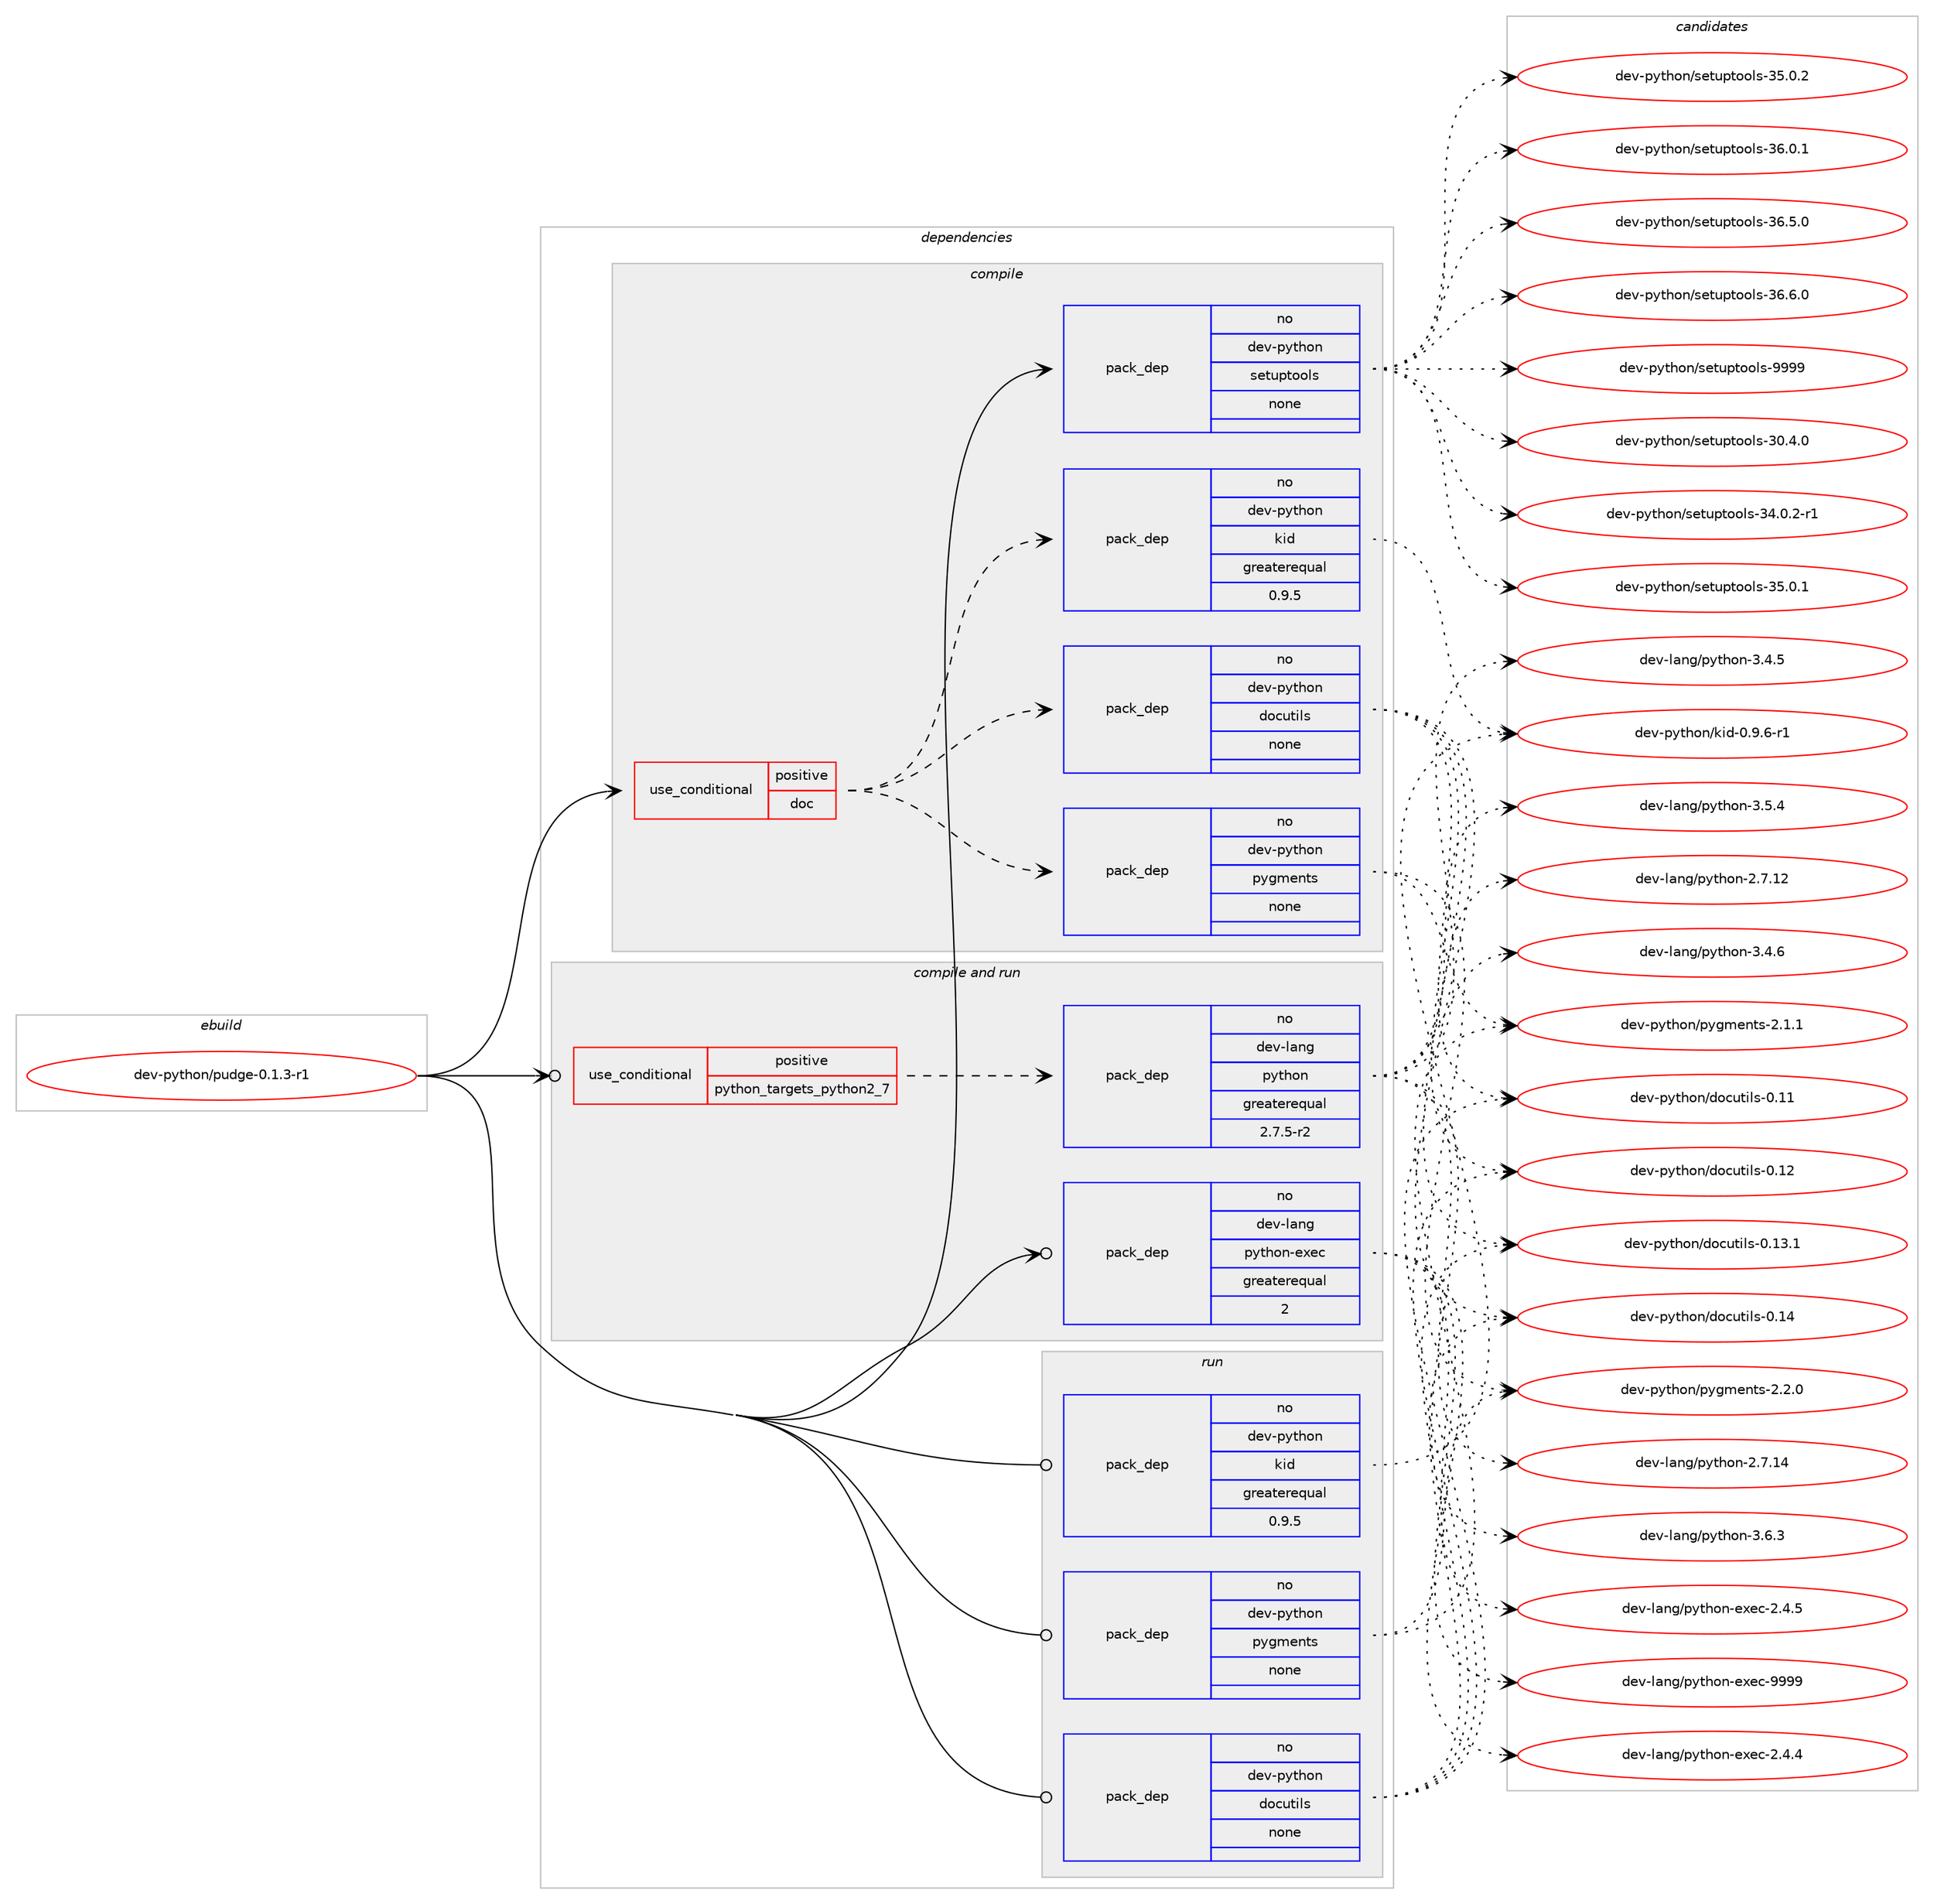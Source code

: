 digraph prolog {

# *************
# Graph options
# *************

newrank=true;
concentrate=true;
compound=true;
graph [rankdir=LR,fontname=Helvetica,fontsize=10,ranksep=1.5];#, ranksep=2.5, nodesep=0.2];
edge  [arrowhead=vee];
node  [fontname=Helvetica,fontsize=10];

# **********
# The ebuild
# **********

subgraph cluster_leftcol {
color=gray;
rank=same;
label=<<i>ebuild</i>>;
id [label="dev-python/pudge-0.1.3-r1", color=red, width=4, href="../dev-python/pudge-0.1.3-r1.svg"];
}

# ****************
# The dependencies
# ****************

subgraph cluster_midcol {
color=gray;
label=<<i>dependencies</i>>;
subgraph cluster_compile {
fillcolor="#eeeeee";
style=filled;
label=<<i>compile</i>>;
subgraph cond37704 {
dependency174305 [label=<<TABLE BORDER="0" CELLBORDER="1" CELLSPACING="0" CELLPADDING="4"><TR><TD ROWSPAN="3" CELLPADDING="10">use_conditional</TD></TR><TR><TD>positive</TD></TR><TR><TD>doc</TD></TR></TABLE>>, shape=none, color=red];
subgraph pack132692 {
dependency174306 [label=<<TABLE BORDER="0" CELLBORDER="1" CELLSPACING="0" CELLPADDING="4" WIDTH="220"><TR><TD ROWSPAN="6" CELLPADDING="30">pack_dep</TD></TR><TR><TD WIDTH="110">no</TD></TR><TR><TD>dev-python</TD></TR><TR><TD>docutils</TD></TR><TR><TD>none</TD></TR><TR><TD></TD></TR></TABLE>>, shape=none, color=blue];
}
dependency174305:e -> dependency174306:w [weight=20,style="dashed",arrowhead="vee"];
subgraph pack132693 {
dependency174307 [label=<<TABLE BORDER="0" CELLBORDER="1" CELLSPACING="0" CELLPADDING="4" WIDTH="220"><TR><TD ROWSPAN="6" CELLPADDING="30">pack_dep</TD></TR><TR><TD WIDTH="110">no</TD></TR><TR><TD>dev-python</TD></TR><TR><TD>kid</TD></TR><TR><TD>greaterequal</TD></TR><TR><TD>0.9.5</TD></TR></TABLE>>, shape=none, color=blue];
}
dependency174305:e -> dependency174307:w [weight=20,style="dashed",arrowhead="vee"];
subgraph pack132694 {
dependency174308 [label=<<TABLE BORDER="0" CELLBORDER="1" CELLSPACING="0" CELLPADDING="4" WIDTH="220"><TR><TD ROWSPAN="6" CELLPADDING="30">pack_dep</TD></TR><TR><TD WIDTH="110">no</TD></TR><TR><TD>dev-python</TD></TR><TR><TD>pygments</TD></TR><TR><TD>none</TD></TR><TR><TD></TD></TR></TABLE>>, shape=none, color=blue];
}
dependency174305:e -> dependency174308:w [weight=20,style="dashed",arrowhead="vee"];
}
id:e -> dependency174305:w [weight=20,style="solid",arrowhead="vee"];
subgraph pack132695 {
dependency174309 [label=<<TABLE BORDER="0" CELLBORDER="1" CELLSPACING="0" CELLPADDING="4" WIDTH="220"><TR><TD ROWSPAN="6" CELLPADDING="30">pack_dep</TD></TR><TR><TD WIDTH="110">no</TD></TR><TR><TD>dev-python</TD></TR><TR><TD>setuptools</TD></TR><TR><TD>none</TD></TR><TR><TD></TD></TR></TABLE>>, shape=none, color=blue];
}
id:e -> dependency174309:w [weight=20,style="solid",arrowhead="vee"];
}
subgraph cluster_compileandrun {
fillcolor="#eeeeee";
style=filled;
label=<<i>compile and run</i>>;
subgraph cond37705 {
dependency174310 [label=<<TABLE BORDER="0" CELLBORDER="1" CELLSPACING="0" CELLPADDING="4"><TR><TD ROWSPAN="3" CELLPADDING="10">use_conditional</TD></TR><TR><TD>positive</TD></TR><TR><TD>python_targets_python2_7</TD></TR></TABLE>>, shape=none, color=red];
subgraph pack132696 {
dependency174311 [label=<<TABLE BORDER="0" CELLBORDER="1" CELLSPACING="0" CELLPADDING="4" WIDTH="220"><TR><TD ROWSPAN="6" CELLPADDING="30">pack_dep</TD></TR><TR><TD WIDTH="110">no</TD></TR><TR><TD>dev-lang</TD></TR><TR><TD>python</TD></TR><TR><TD>greaterequal</TD></TR><TR><TD>2.7.5-r2</TD></TR></TABLE>>, shape=none, color=blue];
}
dependency174310:e -> dependency174311:w [weight=20,style="dashed",arrowhead="vee"];
}
id:e -> dependency174310:w [weight=20,style="solid",arrowhead="odotvee"];
subgraph pack132697 {
dependency174312 [label=<<TABLE BORDER="0" CELLBORDER="1" CELLSPACING="0" CELLPADDING="4" WIDTH="220"><TR><TD ROWSPAN="6" CELLPADDING="30">pack_dep</TD></TR><TR><TD WIDTH="110">no</TD></TR><TR><TD>dev-lang</TD></TR><TR><TD>python-exec</TD></TR><TR><TD>greaterequal</TD></TR><TR><TD>2</TD></TR></TABLE>>, shape=none, color=blue];
}
id:e -> dependency174312:w [weight=20,style="solid",arrowhead="odotvee"];
}
subgraph cluster_run {
fillcolor="#eeeeee";
style=filled;
label=<<i>run</i>>;
subgraph pack132698 {
dependency174313 [label=<<TABLE BORDER="0" CELLBORDER="1" CELLSPACING="0" CELLPADDING="4" WIDTH="220"><TR><TD ROWSPAN="6" CELLPADDING="30">pack_dep</TD></TR><TR><TD WIDTH="110">no</TD></TR><TR><TD>dev-python</TD></TR><TR><TD>docutils</TD></TR><TR><TD>none</TD></TR><TR><TD></TD></TR></TABLE>>, shape=none, color=blue];
}
id:e -> dependency174313:w [weight=20,style="solid",arrowhead="odot"];
subgraph pack132699 {
dependency174314 [label=<<TABLE BORDER="0" CELLBORDER="1" CELLSPACING="0" CELLPADDING="4" WIDTH="220"><TR><TD ROWSPAN="6" CELLPADDING="30">pack_dep</TD></TR><TR><TD WIDTH="110">no</TD></TR><TR><TD>dev-python</TD></TR><TR><TD>kid</TD></TR><TR><TD>greaterequal</TD></TR><TR><TD>0.9.5</TD></TR></TABLE>>, shape=none, color=blue];
}
id:e -> dependency174314:w [weight=20,style="solid",arrowhead="odot"];
subgraph pack132700 {
dependency174315 [label=<<TABLE BORDER="0" CELLBORDER="1" CELLSPACING="0" CELLPADDING="4" WIDTH="220"><TR><TD ROWSPAN="6" CELLPADDING="30">pack_dep</TD></TR><TR><TD WIDTH="110">no</TD></TR><TR><TD>dev-python</TD></TR><TR><TD>pygments</TD></TR><TR><TD>none</TD></TR><TR><TD></TD></TR></TABLE>>, shape=none, color=blue];
}
id:e -> dependency174315:w [weight=20,style="solid",arrowhead="odot"];
}
}

# **************
# The candidates
# **************

subgraph cluster_choices {
rank=same;
color=gray;
label=<<i>candidates</i>>;

subgraph choice132692 {
color=black;
nodesep=1;
choice1001011184511212111610411111047100111991171161051081154548464949 [label="dev-python/docutils-0.11", color=red, width=4,href="../dev-python/docutils-0.11.svg"];
choice1001011184511212111610411111047100111991171161051081154548464950 [label="dev-python/docutils-0.12", color=red, width=4,href="../dev-python/docutils-0.12.svg"];
choice10010111845112121116104111110471001119911711610510811545484649514649 [label="dev-python/docutils-0.13.1", color=red, width=4,href="../dev-python/docutils-0.13.1.svg"];
choice1001011184511212111610411111047100111991171161051081154548464952 [label="dev-python/docutils-0.14", color=red, width=4,href="../dev-python/docutils-0.14.svg"];
dependency174306:e -> choice1001011184511212111610411111047100111991171161051081154548464949:w [style=dotted,weight="100"];
dependency174306:e -> choice1001011184511212111610411111047100111991171161051081154548464950:w [style=dotted,weight="100"];
dependency174306:e -> choice10010111845112121116104111110471001119911711610510811545484649514649:w [style=dotted,weight="100"];
dependency174306:e -> choice1001011184511212111610411111047100111991171161051081154548464952:w [style=dotted,weight="100"];
}
subgraph choice132693 {
color=black;
nodesep=1;
choice10010111845112121116104111110471071051004548465746544511449 [label="dev-python/kid-0.9.6-r1", color=red, width=4,href="../dev-python/kid-0.9.6-r1.svg"];
dependency174307:e -> choice10010111845112121116104111110471071051004548465746544511449:w [style=dotted,weight="100"];
}
subgraph choice132694 {
color=black;
nodesep=1;
choice1001011184511212111610411111047112121103109101110116115455046494649 [label="dev-python/pygments-2.1.1", color=red, width=4,href="../dev-python/pygments-2.1.1.svg"];
choice1001011184511212111610411111047112121103109101110116115455046504648 [label="dev-python/pygments-2.2.0", color=red, width=4,href="../dev-python/pygments-2.2.0.svg"];
dependency174308:e -> choice1001011184511212111610411111047112121103109101110116115455046494649:w [style=dotted,weight="100"];
dependency174308:e -> choice1001011184511212111610411111047112121103109101110116115455046504648:w [style=dotted,weight="100"];
}
subgraph choice132695 {
color=black;
nodesep=1;
choice100101118451121211161041111104711510111611711211611111110811545514846524648 [label="dev-python/setuptools-30.4.0", color=red, width=4,href="../dev-python/setuptools-30.4.0.svg"];
choice1001011184511212111610411111047115101116117112116111111108115455152464846504511449 [label="dev-python/setuptools-34.0.2-r1", color=red, width=4,href="../dev-python/setuptools-34.0.2-r1.svg"];
choice100101118451121211161041111104711510111611711211611111110811545515346484649 [label="dev-python/setuptools-35.0.1", color=red, width=4,href="../dev-python/setuptools-35.0.1.svg"];
choice100101118451121211161041111104711510111611711211611111110811545515346484650 [label="dev-python/setuptools-35.0.2", color=red, width=4,href="../dev-python/setuptools-35.0.2.svg"];
choice100101118451121211161041111104711510111611711211611111110811545515446484649 [label="dev-python/setuptools-36.0.1", color=red, width=4,href="../dev-python/setuptools-36.0.1.svg"];
choice100101118451121211161041111104711510111611711211611111110811545515446534648 [label="dev-python/setuptools-36.5.0", color=red, width=4,href="../dev-python/setuptools-36.5.0.svg"];
choice100101118451121211161041111104711510111611711211611111110811545515446544648 [label="dev-python/setuptools-36.6.0", color=red, width=4,href="../dev-python/setuptools-36.6.0.svg"];
choice10010111845112121116104111110471151011161171121161111111081154557575757 [label="dev-python/setuptools-9999", color=red, width=4,href="../dev-python/setuptools-9999.svg"];
dependency174309:e -> choice100101118451121211161041111104711510111611711211611111110811545514846524648:w [style=dotted,weight="100"];
dependency174309:e -> choice1001011184511212111610411111047115101116117112116111111108115455152464846504511449:w [style=dotted,weight="100"];
dependency174309:e -> choice100101118451121211161041111104711510111611711211611111110811545515346484649:w [style=dotted,weight="100"];
dependency174309:e -> choice100101118451121211161041111104711510111611711211611111110811545515346484650:w [style=dotted,weight="100"];
dependency174309:e -> choice100101118451121211161041111104711510111611711211611111110811545515446484649:w [style=dotted,weight="100"];
dependency174309:e -> choice100101118451121211161041111104711510111611711211611111110811545515446534648:w [style=dotted,weight="100"];
dependency174309:e -> choice100101118451121211161041111104711510111611711211611111110811545515446544648:w [style=dotted,weight="100"];
dependency174309:e -> choice10010111845112121116104111110471151011161171121161111111081154557575757:w [style=dotted,weight="100"];
}
subgraph choice132696 {
color=black;
nodesep=1;
choice10010111845108971101034711212111610411111045504655464950 [label="dev-lang/python-2.7.12", color=red, width=4,href="../dev-lang/python-2.7.12.svg"];
choice10010111845108971101034711212111610411111045504655464952 [label="dev-lang/python-2.7.14", color=red, width=4,href="../dev-lang/python-2.7.14.svg"];
choice100101118451089711010347112121116104111110455146524653 [label="dev-lang/python-3.4.5", color=red, width=4,href="../dev-lang/python-3.4.5.svg"];
choice100101118451089711010347112121116104111110455146524654 [label="dev-lang/python-3.4.6", color=red, width=4,href="../dev-lang/python-3.4.6.svg"];
choice100101118451089711010347112121116104111110455146534652 [label="dev-lang/python-3.5.4", color=red, width=4,href="../dev-lang/python-3.5.4.svg"];
choice100101118451089711010347112121116104111110455146544651 [label="dev-lang/python-3.6.3", color=red, width=4,href="../dev-lang/python-3.6.3.svg"];
dependency174311:e -> choice10010111845108971101034711212111610411111045504655464950:w [style=dotted,weight="100"];
dependency174311:e -> choice10010111845108971101034711212111610411111045504655464952:w [style=dotted,weight="100"];
dependency174311:e -> choice100101118451089711010347112121116104111110455146524653:w [style=dotted,weight="100"];
dependency174311:e -> choice100101118451089711010347112121116104111110455146524654:w [style=dotted,weight="100"];
dependency174311:e -> choice100101118451089711010347112121116104111110455146534652:w [style=dotted,weight="100"];
dependency174311:e -> choice100101118451089711010347112121116104111110455146544651:w [style=dotted,weight="100"];
}
subgraph choice132697 {
color=black;
nodesep=1;
choice1001011184510897110103471121211161041111104510112010199455046524652 [label="dev-lang/python-exec-2.4.4", color=red, width=4,href="../dev-lang/python-exec-2.4.4.svg"];
choice1001011184510897110103471121211161041111104510112010199455046524653 [label="dev-lang/python-exec-2.4.5", color=red, width=4,href="../dev-lang/python-exec-2.4.5.svg"];
choice10010111845108971101034711212111610411111045101120101994557575757 [label="dev-lang/python-exec-9999", color=red, width=4,href="../dev-lang/python-exec-9999.svg"];
dependency174312:e -> choice1001011184510897110103471121211161041111104510112010199455046524652:w [style=dotted,weight="100"];
dependency174312:e -> choice1001011184510897110103471121211161041111104510112010199455046524653:w [style=dotted,weight="100"];
dependency174312:e -> choice10010111845108971101034711212111610411111045101120101994557575757:w [style=dotted,weight="100"];
}
subgraph choice132698 {
color=black;
nodesep=1;
choice1001011184511212111610411111047100111991171161051081154548464949 [label="dev-python/docutils-0.11", color=red, width=4,href="../dev-python/docutils-0.11.svg"];
choice1001011184511212111610411111047100111991171161051081154548464950 [label="dev-python/docutils-0.12", color=red, width=4,href="../dev-python/docutils-0.12.svg"];
choice10010111845112121116104111110471001119911711610510811545484649514649 [label="dev-python/docutils-0.13.1", color=red, width=4,href="../dev-python/docutils-0.13.1.svg"];
choice1001011184511212111610411111047100111991171161051081154548464952 [label="dev-python/docutils-0.14", color=red, width=4,href="../dev-python/docutils-0.14.svg"];
dependency174313:e -> choice1001011184511212111610411111047100111991171161051081154548464949:w [style=dotted,weight="100"];
dependency174313:e -> choice1001011184511212111610411111047100111991171161051081154548464950:w [style=dotted,weight="100"];
dependency174313:e -> choice10010111845112121116104111110471001119911711610510811545484649514649:w [style=dotted,weight="100"];
dependency174313:e -> choice1001011184511212111610411111047100111991171161051081154548464952:w [style=dotted,weight="100"];
}
subgraph choice132699 {
color=black;
nodesep=1;
choice10010111845112121116104111110471071051004548465746544511449 [label="dev-python/kid-0.9.6-r1", color=red, width=4,href="../dev-python/kid-0.9.6-r1.svg"];
dependency174314:e -> choice10010111845112121116104111110471071051004548465746544511449:w [style=dotted,weight="100"];
}
subgraph choice132700 {
color=black;
nodesep=1;
choice1001011184511212111610411111047112121103109101110116115455046494649 [label="dev-python/pygments-2.1.1", color=red, width=4,href="../dev-python/pygments-2.1.1.svg"];
choice1001011184511212111610411111047112121103109101110116115455046504648 [label="dev-python/pygments-2.2.0", color=red, width=4,href="../dev-python/pygments-2.2.0.svg"];
dependency174315:e -> choice1001011184511212111610411111047112121103109101110116115455046494649:w [style=dotted,weight="100"];
dependency174315:e -> choice1001011184511212111610411111047112121103109101110116115455046504648:w [style=dotted,weight="100"];
}
}

}
